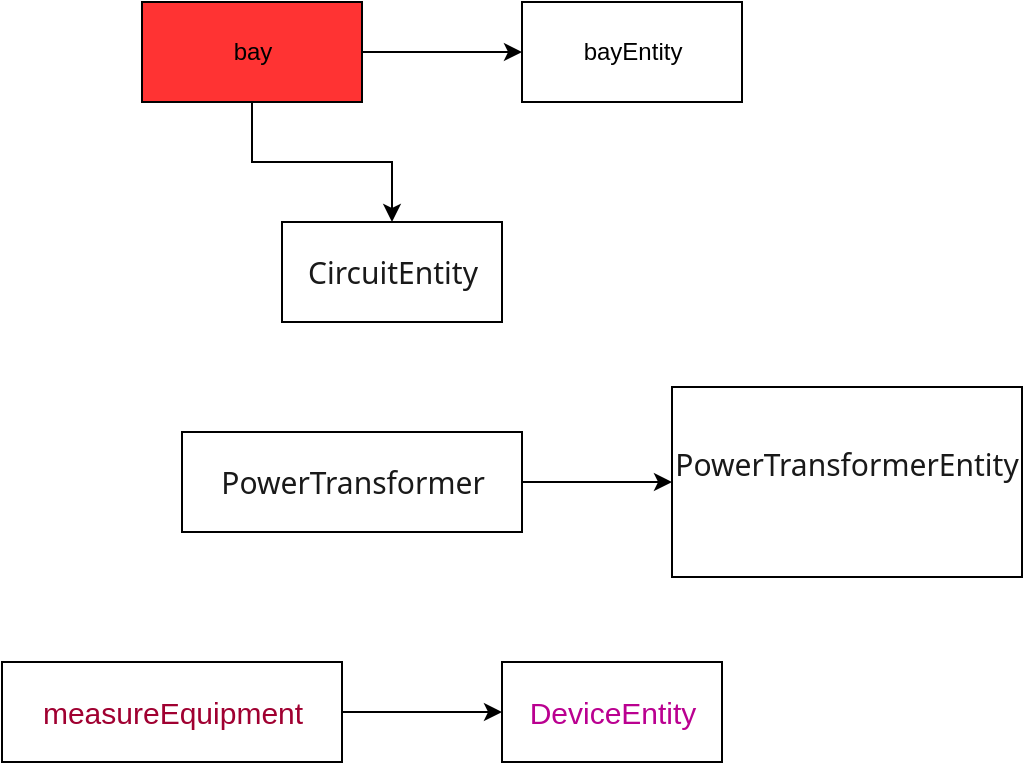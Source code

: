 <mxfile version="18.1.1" type="github">
  <diagram id="OuMp7x7RUH7uxH5lp6Tl" name="Page-1">
    <mxGraphModel dx="1662" dy="788" grid="1" gridSize="10" guides="1" tooltips="1" connect="1" arrows="1" fold="1" page="1" pageScale="1" pageWidth="850" pageHeight="1100" math="0" shadow="0">
      <root>
        <mxCell id="0" />
        <mxCell id="1" parent="0" />
        <mxCell id="dscC3kVdt7EE0XwmR5pF-3" value="" style="edgeStyle=orthogonalEdgeStyle;rounded=0;orthogonalLoop=1;jettySize=auto;html=1;" parent="1" source="dscC3kVdt7EE0XwmR5pF-1" target="dscC3kVdt7EE0XwmR5pF-2" edge="1">
          <mxGeometry relative="1" as="geometry" />
        </mxCell>
        <mxCell id="dscC3kVdt7EE0XwmR5pF-5" value="" style="edgeStyle=orthogonalEdgeStyle;rounded=0;orthogonalLoop=1;jettySize=auto;html=1;" parent="1" source="dscC3kVdt7EE0XwmR5pF-1" target="dscC3kVdt7EE0XwmR5pF-4" edge="1">
          <mxGeometry relative="1" as="geometry" />
        </mxCell>
        <mxCell id="dscC3kVdt7EE0XwmR5pF-1" value="bay" style="html=1;fillColor=#FF3333;" parent="1" vertex="1">
          <mxGeometry x="160" y="70" width="110" height="50" as="geometry" />
        </mxCell>
        <mxCell id="dscC3kVdt7EE0XwmR5pF-2" value="bayEntity" style="html=1;" parent="1" vertex="1">
          <mxGeometry x="350" y="70" width="110" height="50" as="geometry" />
        </mxCell>
        <mxCell id="dscC3kVdt7EE0XwmR5pF-4" value="&lt;span style=&quot;color: rgba(0, 0, 0, 0.9); font-family: &amp;quot;Segoe UI VSS (Regular)&amp;quot;, &amp;quot;Segoe UI&amp;quot;, -apple-system, BlinkMacSystemFont, Roboto, &amp;quot;Helvetica Neue&amp;quot;, Helvetica, Ubuntu, Arial, sans-serif, &amp;quot;Apple Color Emoji&amp;quot;, &amp;quot;Segoe UI Emoji&amp;quot;, &amp;quot;Segoe UI Symbol&amp;quot;; font-size: 15px; text-align: left; background-color: rgb(255, 255, 255);&quot;&gt;CircuitEntity&lt;/span&gt;" style="html=1;" parent="1" vertex="1">
          <mxGeometry x="230" y="180" width="110" height="50" as="geometry" />
        </mxCell>
        <mxCell id="dscC3kVdt7EE0XwmR5pF-13" value="" style="edgeStyle=orthogonalEdgeStyle;rounded=0;orthogonalLoop=1;jettySize=auto;html=1;" parent="1" source="dscC3kVdt7EE0XwmR5pF-9" target="dscC3kVdt7EE0XwmR5pF-12" edge="1">
          <mxGeometry relative="1" as="geometry" />
        </mxCell>
        <mxCell id="dscC3kVdt7EE0XwmR5pF-9" value="&lt;span style=&quot;color: rgba(0, 0, 0, 0.9); font-family: &amp;quot;Segoe UI VSS (Regular)&amp;quot;, &amp;quot;Segoe UI&amp;quot;, -apple-system, BlinkMacSystemFont, Roboto, &amp;quot;Helvetica Neue&amp;quot;, Helvetica, Ubuntu, Arial, sans-serif, &amp;quot;Apple Color Emoji&amp;quot;, &amp;quot;Segoe UI Emoji&amp;quot;, &amp;quot;Segoe UI Symbol&amp;quot;; font-size: 15px; text-align: left; background-color: rgb(255, 255, 255);&quot;&gt;PowerTransformer&lt;/span&gt;" style="html=1;fillColor=#FFFFFF;" parent="1" vertex="1">
          <mxGeometry x="180" y="285" width="170" height="50" as="geometry" />
        </mxCell>
        <mxCell id="dscC3kVdt7EE0XwmR5pF-12" value="&lt;span style=&quot;color: rgba(0, 0, 0, 0.9); font-family: &amp;quot;Segoe UI VSS (Regular)&amp;quot;, &amp;quot;Segoe UI&amp;quot;, -apple-system, BlinkMacSystemFont, Roboto, &amp;quot;Helvetica Neue&amp;quot;, Helvetica, Ubuntu, Arial, sans-serif, &amp;quot;Apple Color Emoji&amp;quot;, &amp;quot;Segoe UI Emoji&amp;quot;, &amp;quot;Segoe UI Symbol&amp;quot;; font-size: 15px; text-align: left; background-color: rgb(255, 255, 255);&quot;&gt;PowerTransformerEntity&lt;br&gt;&lt;br&gt;&lt;/span&gt;" style="whiteSpace=wrap;html=1;fillColor=#FFFFFF;" parent="1" vertex="1">
          <mxGeometry x="425" y="262.5" width="175" height="95" as="geometry" />
        </mxCell>
        <mxCell id="dscC3kVdt7EE0XwmR5pF-16" value="&lt;span style=&quot;text-align: left; background-color: rgb(255, 255, 255);&quot;&gt;&lt;font face=&quot;Segoe UI VSS (Regular), Segoe UI, -apple-system, BlinkMacSystemFont, Roboto, Helvetica Neue, Helvetica, Ubuntu, Arial, sans-serif, Apple Color Emoji, Segoe UI Emoji, Segoe UI Symbol&quot; color=&quot;rgba(0, 0, 0, 0.902)&quot;&gt;&lt;span style=&quot;font-size: 15px;&quot;&gt;DeviceEntity&lt;/span&gt;&lt;/font&gt;&lt;/span&gt;" style="html=1;" parent="1" vertex="1">
          <mxGeometry x="340" y="400" width="110" height="50" as="geometry" />
        </mxCell>
        <mxCell id="dscC3kVdt7EE0XwmR5pF-19" value="" style="edgeStyle=orthogonalEdgeStyle;rounded=0;orthogonalLoop=1;jettySize=auto;html=1;" parent="1" source="dscC3kVdt7EE0XwmR5pF-18" target="dscC3kVdt7EE0XwmR5pF-16" edge="1">
          <mxGeometry relative="1" as="geometry" />
        </mxCell>
        <mxCell id="dscC3kVdt7EE0XwmR5pF-18" value="&lt;div style=&quot;text-align: left;&quot;&gt;&lt;font color=&quot;#a00031&quot;&gt;&lt;span style=&quot;font-size: 15px; background-color: rgb(255, 255, 255);&quot;&gt;measureEquipment&lt;/span&gt;&lt;/font&gt;&lt;/div&gt;" style="html=1;fillColor=#FFFFFF;" parent="1" vertex="1">
          <mxGeometry x="90" y="400" width="170" height="50" as="geometry" />
        </mxCell>
      </root>
    </mxGraphModel>
  </diagram>
</mxfile>
